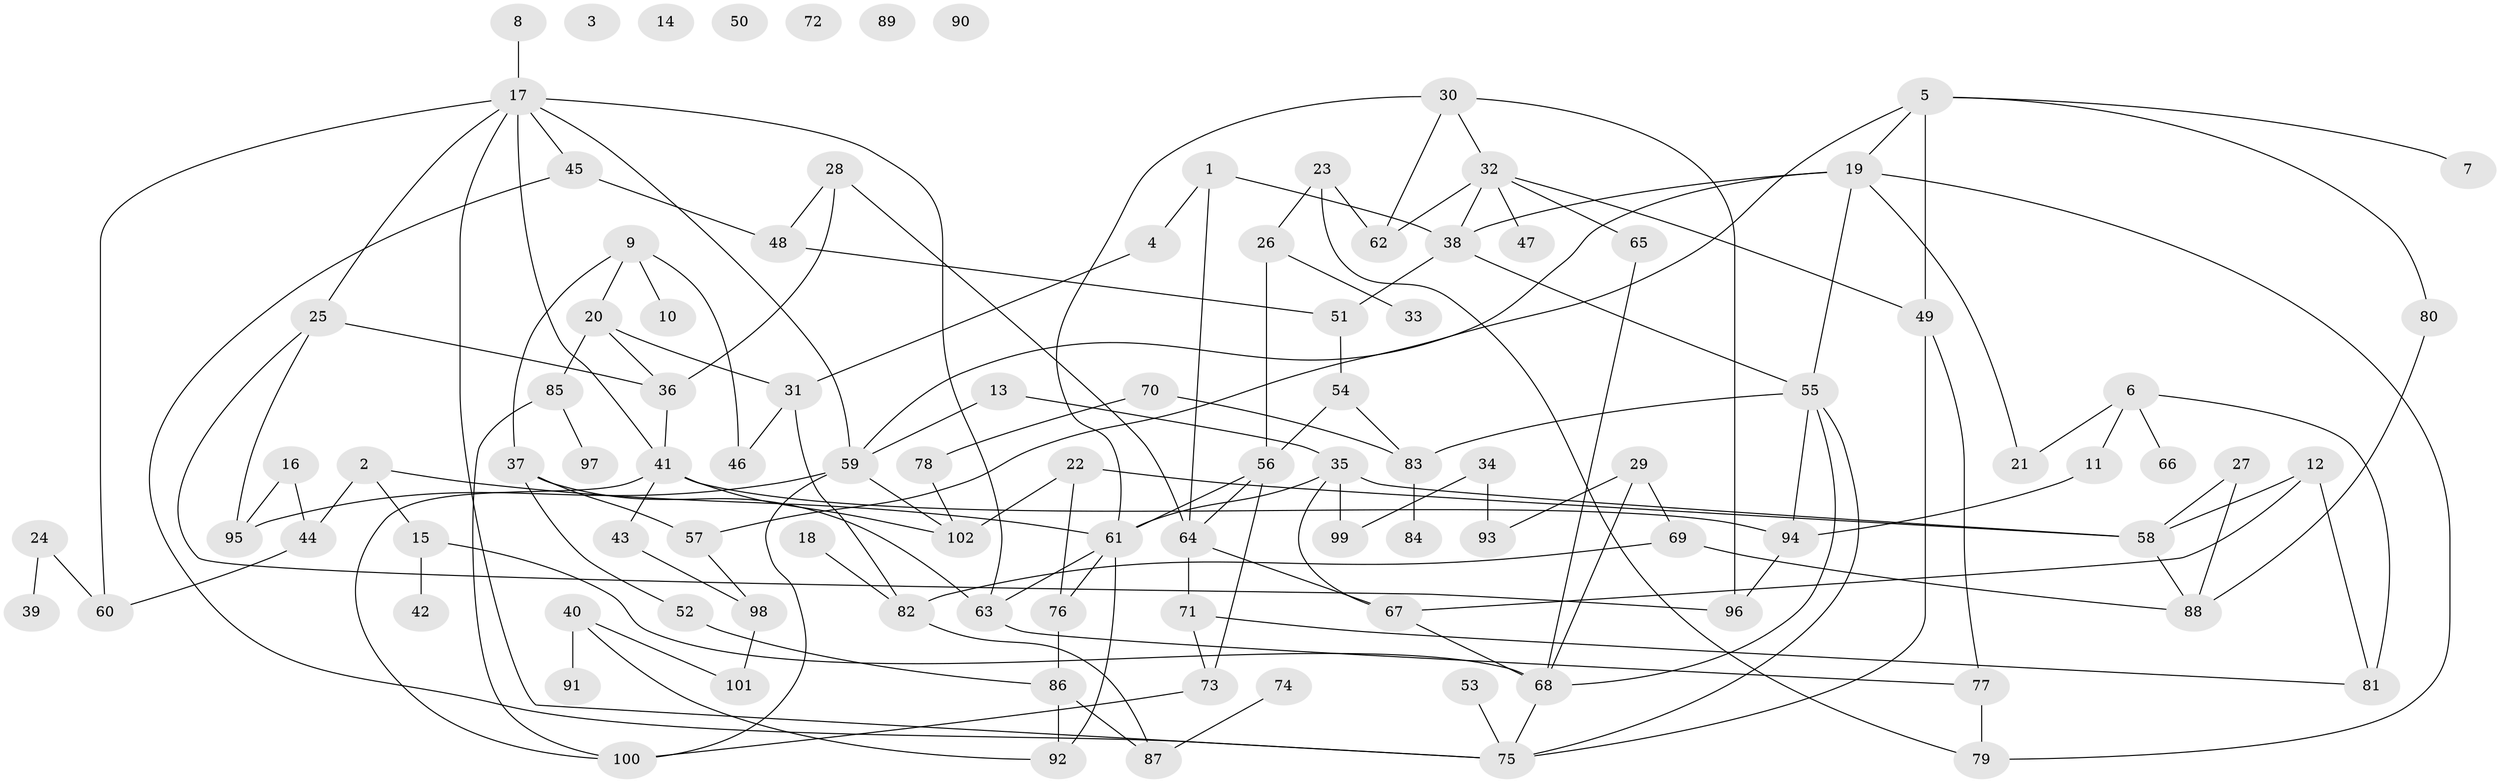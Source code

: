 // Generated by graph-tools (version 1.1) at 2025/39/03/09/25 04:39:55]
// undirected, 102 vertices, 151 edges
graph export_dot {
graph [start="1"]
  node [color=gray90,style=filled];
  1;
  2;
  3;
  4;
  5;
  6;
  7;
  8;
  9;
  10;
  11;
  12;
  13;
  14;
  15;
  16;
  17;
  18;
  19;
  20;
  21;
  22;
  23;
  24;
  25;
  26;
  27;
  28;
  29;
  30;
  31;
  32;
  33;
  34;
  35;
  36;
  37;
  38;
  39;
  40;
  41;
  42;
  43;
  44;
  45;
  46;
  47;
  48;
  49;
  50;
  51;
  52;
  53;
  54;
  55;
  56;
  57;
  58;
  59;
  60;
  61;
  62;
  63;
  64;
  65;
  66;
  67;
  68;
  69;
  70;
  71;
  72;
  73;
  74;
  75;
  76;
  77;
  78;
  79;
  80;
  81;
  82;
  83;
  84;
  85;
  86;
  87;
  88;
  89;
  90;
  91;
  92;
  93;
  94;
  95;
  96;
  97;
  98;
  99;
  100;
  101;
  102;
  1 -- 4;
  1 -- 38;
  1 -- 64;
  2 -- 15;
  2 -- 44;
  2 -- 61;
  4 -- 31;
  5 -- 7;
  5 -- 19;
  5 -- 49;
  5 -- 57;
  5 -- 80;
  6 -- 11;
  6 -- 21;
  6 -- 66;
  6 -- 81;
  8 -- 17;
  9 -- 10;
  9 -- 20;
  9 -- 37;
  9 -- 46;
  11 -- 94;
  12 -- 58;
  12 -- 67;
  12 -- 81;
  13 -- 35;
  13 -- 59;
  15 -- 42;
  15 -- 68;
  16 -- 44;
  16 -- 95;
  17 -- 25;
  17 -- 41;
  17 -- 45;
  17 -- 59;
  17 -- 60;
  17 -- 63;
  17 -- 75;
  18 -- 82;
  19 -- 21;
  19 -- 38;
  19 -- 55;
  19 -- 59;
  19 -- 79;
  20 -- 31;
  20 -- 36;
  20 -- 85;
  22 -- 58;
  22 -- 76;
  22 -- 102;
  23 -- 26;
  23 -- 62;
  23 -- 79;
  24 -- 39;
  24 -- 60;
  25 -- 36;
  25 -- 95;
  25 -- 96;
  26 -- 33;
  26 -- 56;
  27 -- 58;
  27 -- 88;
  28 -- 36;
  28 -- 48;
  28 -- 64;
  29 -- 68;
  29 -- 69;
  29 -- 93;
  30 -- 32;
  30 -- 61;
  30 -- 62;
  30 -- 96;
  31 -- 46;
  31 -- 82;
  32 -- 38;
  32 -- 47;
  32 -- 49;
  32 -- 62;
  32 -- 65;
  34 -- 93;
  34 -- 99;
  35 -- 58;
  35 -- 61;
  35 -- 67;
  35 -- 99;
  36 -- 41;
  37 -- 52;
  37 -- 57;
  37 -- 63;
  38 -- 51;
  38 -- 55;
  40 -- 91;
  40 -- 92;
  40 -- 101;
  41 -- 43;
  41 -- 94;
  41 -- 100;
  41 -- 102;
  43 -- 98;
  44 -- 60;
  45 -- 48;
  45 -- 75;
  48 -- 51;
  49 -- 75;
  49 -- 77;
  51 -- 54;
  52 -- 86;
  53 -- 75;
  54 -- 56;
  54 -- 83;
  55 -- 68;
  55 -- 75;
  55 -- 83;
  55 -- 94;
  56 -- 61;
  56 -- 64;
  56 -- 73;
  57 -- 98;
  58 -- 88;
  59 -- 95;
  59 -- 100;
  59 -- 102;
  61 -- 63;
  61 -- 76;
  61 -- 92;
  63 -- 77;
  64 -- 67;
  64 -- 71;
  65 -- 68;
  67 -- 68;
  68 -- 75;
  69 -- 82;
  69 -- 88;
  70 -- 78;
  70 -- 83;
  71 -- 73;
  71 -- 81;
  73 -- 100;
  74 -- 87;
  76 -- 86;
  77 -- 79;
  78 -- 102;
  80 -- 88;
  82 -- 87;
  83 -- 84;
  85 -- 97;
  85 -- 100;
  86 -- 87;
  86 -- 92;
  94 -- 96;
  98 -- 101;
}
